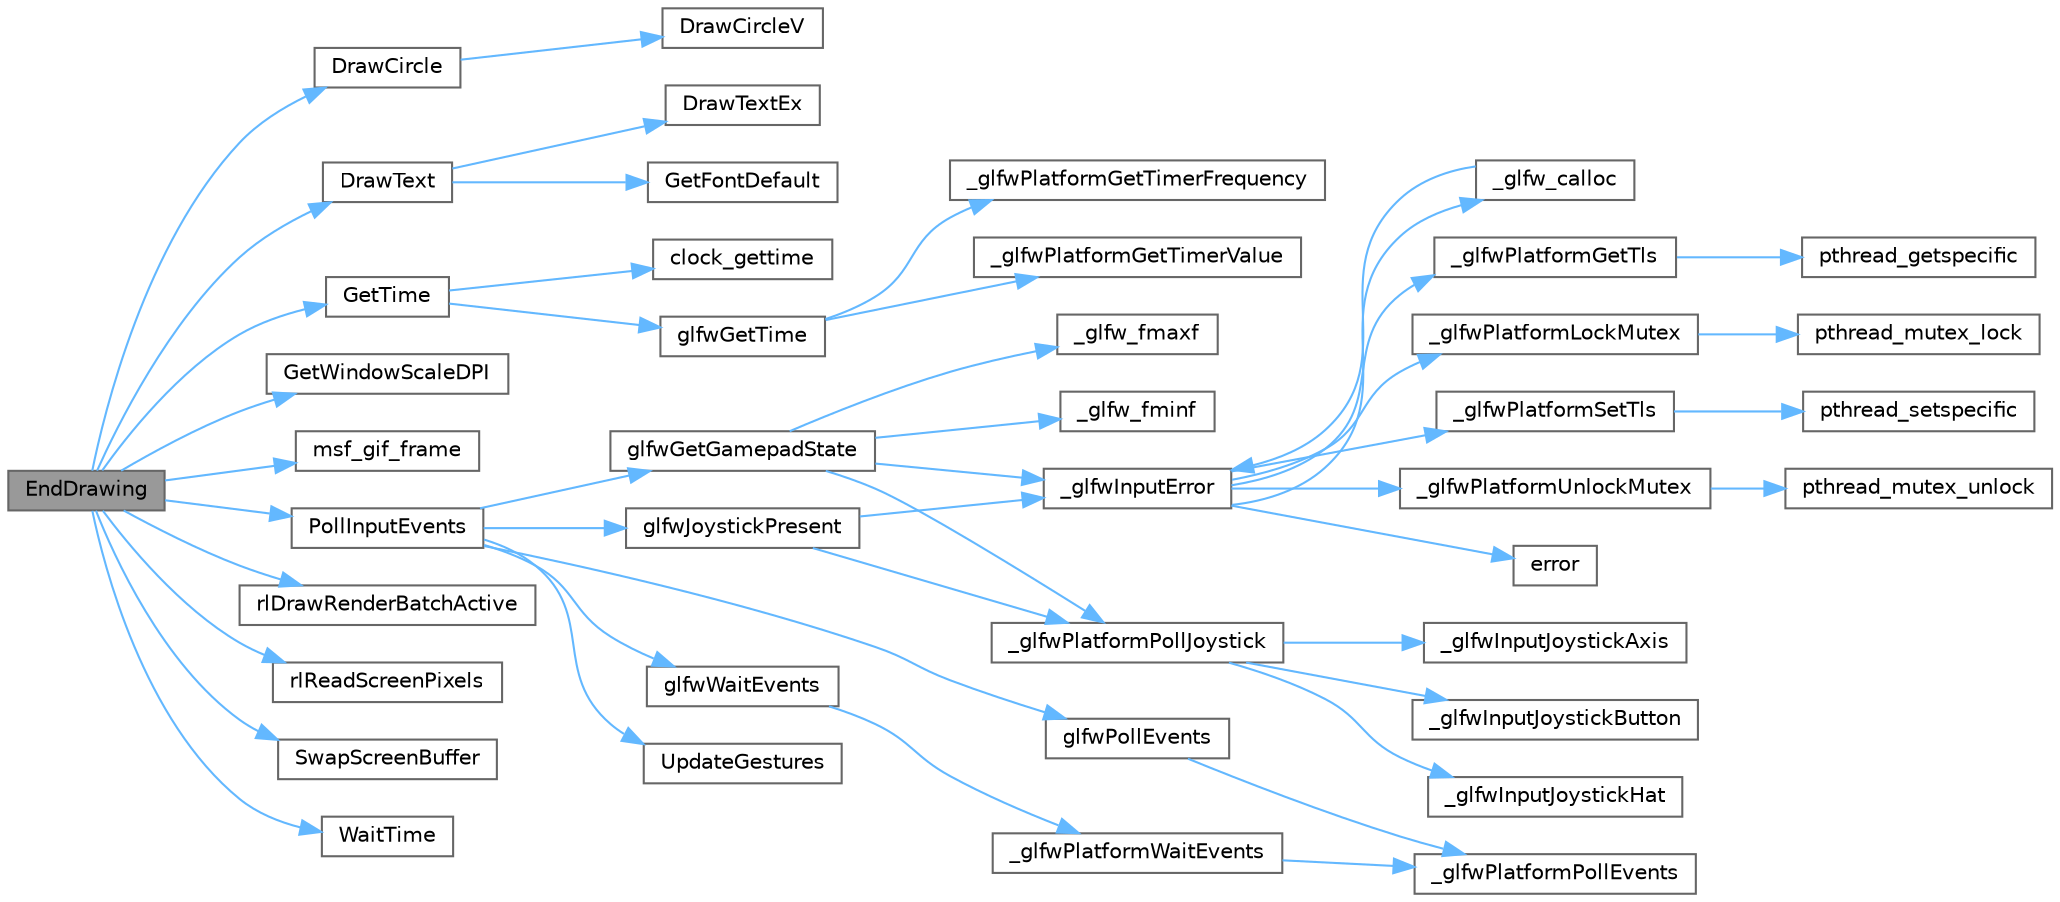 digraph "EndDrawing"
{
 // LATEX_PDF_SIZE
  bgcolor="transparent";
  edge [fontname=Helvetica,fontsize=10,labelfontname=Helvetica,labelfontsize=10];
  node [fontname=Helvetica,fontsize=10,shape=box,height=0.2,width=0.4];
  rankdir="LR";
  Node1 [id="Node000001",label="EndDrawing",height=0.2,width=0.4,color="gray40", fillcolor="grey60", style="filled", fontcolor="black",tooltip=" "];
  Node1 -> Node2 [id="edge91_Node000001_Node000002",color="steelblue1",style="solid",tooltip=" "];
  Node2 [id="Node000002",label="DrawCircle",height=0.2,width=0.4,color="grey40", fillcolor="white", style="filled",URL="$_old_2_classes_2lib_2rshapes_8c.html#af4dcd1820e832649a9154db404a794b7",tooltip=" "];
  Node2 -> Node3 [id="edge92_Node000002_Node000003",color="steelblue1",style="solid",tooltip=" "];
  Node3 [id="Node000003",label="DrawCircleV",height=0.2,width=0.4,color="grey40", fillcolor="white", style="filled",URL="$_classes_2lib_2raylib_2src_2shapes_8c.html#a4dae15c3b2813f03d2e61534f9c4507d",tooltip=" "];
  Node1 -> Node4 [id="edge93_Node000001_Node000004",color="steelblue1",style="solid",tooltip=" "];
  Node4 [id="Node000004",label="DrawText",height=0.2,width=0.4,color="grey40", fillcolor="white", style="filled",URL="$_old_2_classes_2lib_2rtext_8c.html#ab75e0f9fe436edf4a3aa5abed4df28ca",tooltip=" "];
  Node4 -> Node5 [id="edge94_Node000004_Node000005",color="steelblue1",style="solid",tooltip=" "];
  Node5 [id="Node000005",label="DrawTextEx",height=0.2,width=0.4,color="grey40", fillcolor="white", style="filled",URL="$_classes_2lib_2raylib_2src_2text_8c.html#afa48e7e0974c35abf9b50f04e62ed9e7",tooltip=" "];
  Node4 -> Node6 [id="edge95_Node000004_Node000006",color="steelblue1",style="solid",tooltip=" "];
  Node6 [id="Node000006",label="GetFontDefault",height=0.2,width=0.4,color="grey40", fillcolor="white", style="filled",URL="$_classes_2lib_2raylib_2src_2text_8c.html#ab0c27a81dd37c596295654a82e201137",tooltip=" "];
  Node1 -> Node7 [id="edge96_Node000001_Node000007",color="steelblue1",style="solid",tooltip=" "];
  Node7 [id="Node000007",label="GetTime",height=0.2,width=0.4,color="grey40", fillcolor="white", style="filled",URL="$_classes_2lib_2rcore_8c.html#a8897d458855e87c5b948dc2cbc7eb5e3",tooltip=" "];
  Node7 -> Node8 [id="edge97_Node000007_Node000008",color="steelblue1",style="solid",tooltip=" "];
  Node8 [id="Node000008",label="clock_gettime",height=0.2,width=0.4,color="grey40", fillcolor="white", style="filled",URL="$_classes_2lib_2pthread__time_8h.html#a907d36e3ac946c73f25cc3d4cbf44c7a",tooltip=" "];
  Node7 -> Node9 [id="edge98_Node000007_Node000009",color="steelblue1",style="solid",tooltip=" "];
  Node9 [id="Node000009",label="glfwGetTime",height=0.2,width=0.4,color="grey40", fillcolor="white", style="filled",URL="$group__input.html#ga03d4a1039b8662c71eeb40beea8cb622",tooltip="Returns the GLFW time."];
  Node9 -> Node10 [id="edge99_Node000009_Node000010",color="steelblue1",style="solid",tooltip=" "];
  Node10 [id="Node000010",label="_glfwPlatformGetTimerFrequency",height=0.2,width=0.4,color="grey40", fillcolor="white", style="filled",URL="$_classes_2lib_2external_2glfw_2src_2cocoa__time_8c.html#ab3fe69b1eec5554114fe774623a15137",tooltip=" "];
  Node9 -> Node11 [id="edge100_Node000009_Node000011",color="steelblue1",style="solid",tooltip=" "];
  Node11 [id="Node000011",label="_glfwPlatformGetTimerValue",height=0.2,width=0.4,color="grey40", fillcolor="white", style="filled",URL="$_classes_2lib_2external_2glfw_2src_2cocoa__time_8c.html#a5ee7e09b380d3afdd3c2738b726a2a6e",tooltip=" "];
  Node1 -> Node12 [id="edge101_Node000001_Node000012",color="steelblue1",style="solid",tooltip=" "];
  Node12 [id="Node000012",label="GetWindowScaleDPI",height=0.2,width=0.4,color="grey40", fillcolor="white", style="filled",URL="$_classes_2lib_2rcore_8c.html#a867f18e8b2f1a39ad7ec3dc5ff189271",tooltip=" "];
  Node1 -> Node13 [id="edge102_Node000001_Node000013",color="steelblue1",style="solid",tooltip=" "];
  Node13 [id="Node000013",label="msf_gif_frame",height=0.2,width=0.4,color="grey40", fillcolor="white", style="filled",URL="$_classes_2lib_2external_2msf__gif_8h.html#a2ae6cae42e2b5064f29759df597795c9",tooltip=" "];
  Node1 -> Node14 [id="edge103_Node000001_Node000014",color="steelblue1",style="solid",tooltip=" "];
  Node14 [id="Node000014",label="PollInputEvents",height=0.2,width=0.4,color="grey40", fillcolor="white", style="filled",URL="$_classes_2lib_2rcore_8c.html#a923bcfbbabc5d19b91ba9561ea76452f",tooltip=" "];
  Node14 -> Node15 [id="edge104_Node000014_Node000015",color="steelblue1",style="solid",tooltip=" "];
  Node15 [id="Node000015",label="glfwGetGamepadState",height=0.2,width=0.4,color="grey40", fillcolor="white", style="filled",URL="$group__input.html#ga6e138d3b0761546f5a12546f367501d6",tooltip="Retrieves the state of the specified joystick remapped as a gamepad."];
  Node15 -> Node16 [id="edge105_Node000015_Node000016",color="steelblue1",style="solid",tooltip=" "];
  Node16 [id="Node000016",label="_glfw_fmaxf",height=0.2,width=0.4,color="grey40", fillcolor="white", style="filled",URL="$_classes_2lib_2external_2glfw_2src_2init_8c.html#a159e9723ec02405ea951cea91b1cff30",tooltip=" "];
  Node15 -> Node17 [id="edge106_Node000015_Node000017",color="steelblue1",style="solid",tooltip=" "];
  Node17 [id="Node000017",label="_glfw_fminf",height=0.2,width=0.4,color="grey40", fillcolor="white", style="filled",URL="$_classes_2lib_2external_2glfw_2src_2init_8c.html#af27e3c452fbb2a7133339f77b72fcf37",tooltip=" "];
  Node15 -> Node18 [id="edge107_Node000015_Node000018",color="steelblue1",style="solid",tooltip=" "];
  Node18 [id="Node000018",label="_glfwInputError",height=0.2,width=0.4,color="grey40", fillcolor="white", style="filled",URL="$_classes_2lib_2external_2glfw_2src_2init_8c.html#a3287b282ec57a4a89127ae51f49f10f5",tooltip=" "];
  Node18 -> Node19 [id="edge108_Node000018_Node000019",color="steelblue1",style="solid",tooltip=" "];
  Node19 [id="Node000019",label="_glfw_calloc",height=0.2,width=0.4,color="grey40", fillcolor="white", style="filled",URL="$_classes_2lib_2external_2glfw_2src_2init_8c.html#a88a6e01ef5c1245a6d2a5e62b02e5678",tooltip=" "];
  Node19 -> Node18 [id="edge109_Node000019_Node000018",color="steelblue1",style="solid",tooltip=" "];
  Node18 -> Node20 [id="edge110_Node000018_Node000020",color="steelblue1",style="solid",tooltip=" "];
  Node20 [id="Node000020",label="_glfwPlatformGetTls",height=0.2,width=0.4,color="grey40", fillcolor="white", style="filled",URL="$_old_2_classes_2lib_2raylib_2src_2external_2glfw_2src_2win32__thread_8c.html#a7d2f6e8ecd2e06f2e86d9446d642bd00",tooltip=" "];
  Node20 -> Node21 [id="edge111_Node000020_Node000021",color="steelblue1",style="solid",tooltip=" "];
  Node21 [id="Node000021",label="pthread_getspecific",height=0.2,width=0.4,color="grey40", fillcolor="white", style="filled",URL="$_classes_2lib_2pthread_8h.html#a118837985ccd3a829c518928ec32c1ac",tooltip=" "];
  Node18 -> Node22 [id="edge112_Node000018_Node000022",color="steelblue1",style="solid",tooltip=" "];
  Node22 [id="Node000022",label="_glfwPlatformLockMutex",height=0.2,width=0.4,color="grey40", fillcolor="white", style="filled",URL="$_old_2_classes_2lib_2raylib_2src_2external_2glfw_2src_2win32__thread_8c.html#a2677e4d211fbe9b2dc96d16e91c98930",tooltip=" "];
  Node22 -> Node23 [id="edge113_Node000022_Node000023",color="steelblue1",style="solid",tooltip=" "];
  Node23 [id="Node000023",label="pthread_mutex_lock",height=0.2,width=0.4,color="grey40", fillcolor="white", style="filled",URL="$_classes_2lib_2pthread_8h.html#a4ca880f3d1afbb33cea07c60934cc49a",tooltip=" "];
  Node18 -> Node24 [id="edge114_Node000018_Node000024",color="steelblue1",style="solid",tooltip=" "];
  Node24 [id="Node000024",label="_glfwPlatformSetTls",height=0.2,width=0.4,color="grey40", fillcolor="white", style="filled",URL="$_old_2_classes_2lib_2raylib_2src_2external_2glfw_2src_2win32__thread_8c.html#a302f48b6d4dba6b3579449d8a43cfae7",tooltip=" "];
  Node24 -> Node25 [id="edge115_Node000024_Node000025",color="steelblue1",style="solid",tooltip=" "];
  Node25 [id="Node000025",label="pthread_setspecific",height=0.2,width=0.4,color="grey40", fillcolor="white", style="filled",URL="$_classes_2lib_2pthread_8h.html#a828266e605ec695f7a5b3096b486e70e",tooltip=" "];
  Node18 -> Node26 [id="edge116_Node000018_Node000026",color="steelblue1",style="solid",tooltip=" "];
  Node26 [id="Node000026",label="_glfwPlatformUnlockMutex",height=0.2,width=0.4,color="grey40", fillcolor="white", style="filled",URL="$_old_2_classes_2lib_2raylib_2src_2external_2glfw_2src_2win32__thread_8c.html#a8b7744446237b1c292ba8a0b9d5e7f90",tooltip=" "];
  Node26 -> Node27 [id="edge117_Node000026_Node000027",color="steelblue1",style="solid",tooltip=" "];
  Node27 [id="Node000027",label="pthread_mutex_unlock",height=0.2,width=0.4,color="grey40", fillcolor="white", style="filled",URL="$_classes_2lib_2pthread_8h.html#a7e057138b5fb17da713695ebb25732e1",tooltip=" "];
  Node18 -> Node28 [id="edge118_Node000018_Node000028",color="steelblue1",style="solid",tooltip=" "];
  Node28 [id="Node000028",label="error",height=0.2,width=0.4,color="grey40", fillcolor="white", style="filled",URL="$_classes_2lib_2glm_2test_2core_2core__func__integer__bit__count_8cpp.html#ab34dedbf30a51859090cbab92fa60edb",tooltip=" "];
  Node15 -> Node29 [id="edge119_Node000015_Node000029",color="steelblue1",style="solid",tooltip=" "];
  Node29 [id="Node000029",label="_glfwPlatformPollJoystick",height=0.2,width=0.4,color="grey40", fillcolor="white", style="filled",URL="$_classes_2lib_2raylib_2src_2external_2glfw_2src_2cocoa__joystick_8m.html#a07c7e99222e703fbd67b2c6045d6440f",tooltip=" "];
  Node29 -> Node30 [id="edge120_Node000029_Node000030",color="steelblue1",style="solid",tooltip=" "];
  Node30 [id="Node000030",label="_glfwInputJoystickAxis",height=0.2,width=0.4,color="grey40", fillcolor="white", style="filled",URL="$_classes_2lib_2external_2glfw_2src_2input_8c.html#ab91e3f3a89daff3809c3817a57a4f523",tooltip=" "];
  Node29 -> Node31 [id="edge121_Node000029_Node000031",color="steelblue1",style="solid",tooltip=" "];
  Node31 [id="Node000031",label="_glfwInputJoystickButton",height=0.2,width=0.4,color="grey40", fillcolor="white", style="filled",URL="$_classes_2lib_2external_2glfw_2src_2input_8c.html#af1048006805591e17cc431c016f539f5",tooltip=" "];
  Node29 -> Node32 [id="edge122_Node000029_Node000032",color="steelblue1",style="solid",tooltip=" "];
  Node32 [id="Node000032",label="_glfwInputJoystickHat",height=0.2,width=0.4,color="grey40", fillcolor="white", style="filled",URL="$_classes_2lib_2external_2glfw_2src_2input_8c.html#aca3d4e257b8212cf2a713f9a1069ff08",tooltip=" "];
  Node14 -> Node33 [id="edge123_Node000014_Node000033",color="steelblue1",style="solid",tooltip=" "];
  Node33 [id="Node000033",label="glfwJoystickPresent",height=0.2,width=0.4,color="grey40", fillcolor="white", style="filled",URL="$group__input.html#gacb1b7dfd79df673d48814c06fc436eff",tooltip="Returns whether the specified joystick is present."];
  Node33 -> Node18 [id="edge124_Node000033_Node000018",color="steelblue1",style="solid",tooltip=" "];
  Node33 -> Node29 [id="edge125_Node000033_Node000029",color="steelblue1",style="solid",tooltip=" "];
  Node14 -> Node34 [id="edge126_Node000014_Node000034",color="steelblue1",style="solid",tooltip=" "];
  Node34 [id="Node000034",label="glfwPollEvents",height=0.2,width=0.4,color="grey40", fillcolor="white", style="filled",URL="$group__window.html#ga872d16e4c77f58c0436f356255920cfc",tooltip="Processes all pending events."];
  Node34 -> Node35 [id="edge127_Node000034_Node000035",color="steelblue1",style="solid",tooltip=" "];
  Node35 [id="Node000035",label="_glfwPlatformPollEvents",height=0.2,width=0.4,color="grey40", fillcolor="white", style="filled",URL="$_classes_2lib_2raylib_2src_2external_2glfw_2src_2cocoa__window_8m.html#a3b129633a113e1d2bc159af038629dda",tooltip=" "];
  Node14 -> Node36 [id="edge128_Node000014_Node000036",color="steelblue1",style="solid",tooltip=" "];
  Node36 [id="Node000036",label="glfwWaitEvents",height=0.2,width=0.4,color="grey40", fillcolor="white", style="filled",URL="$group__window.html#ga6e042d05823c11e11c7339b81a237738",tooltip="Waits until events are queued and processes them."];
  Node36 -> Node37 [id="edge129_Node000036_Node000037",color="steelblue1",style="solid",tooltip=" "];
  Node37 [id="Node000037",label="_glfwPlatformWaitEvents",height=0.2,width=0.4,color="grey40", fillcolor="white", style="filled",URL="$_classes_2lib_2raylib_2src_2external_2glfw_2src_2cocoa__window_8m.html#a2d4fd289ab03927d5856d8eb69977b9a",tooltip=" "];
  Node37 -> Node35 [id="edge130_Node000037_Node000035",color="steelblue1",style="solid",tooltip=" "];
  Node14 -> Node38 [id="edge131_Node000014_Node000038",color="steelblue1",style="solid",tooltip=" "];
  Node38 [id="Node000038",label="UpdateGestures",height=0.2,width=0.4,color="grey40", fillcolor="white", style="filled",URL="$_classes_2lib_2raylib_2src_2gestures_8h.html#a628850a03d5f85e55c0f067788badc24",tooltip=" "];
  Node1 -> Node39 [id="edge132_Node000001_Node000039",color="steelblue1",style="solid",tooltip=" "];
  Node39 [id="Node000039",label="rlDrawRenderBatchActive",height=0.2,width=0.4,color="grey40", fillcolor="white", style="filled",URL="$_classes_2lib_2rlgl_8h.html#aad74e9f8602d1da4538b2ee54ecd59d7",tooltip=" "];
  Node1 -> Node40 [id="edge133_Node000001_Node000040",color="steelblue1",style="solid",tooltip=" "];
  Node40 [id="Node000040",label="rlReadScreenPixels",height=0.2,width=0.4,color="grey40", fillcolor="white", style="filled",URL="$_classes_2lib_2raylib_2src_2rlgl_8h.html#a5af80a93013cbef8bcc34433ac7af606",tooltip=" "];
  Node1 -> Node41 [id="edge134_Node000001_Node000041",color="steelblue1",style="solid",tooltip=" "];
  Node41 [id="Node000041",label="SwapScreenBuffer",height=0.2,width=0.4,color="grey40", fillcolor="white", style="filled",URL="$_classes_2lib_2rcore_8c.html#a50bf6aa53eafcbbdfe69bdc1da83a40f",tooltip=" "];
  Node1 -> Node42 [id="edge135_Node000001_Node000042",color="steelblue1",style="solid",tooltip=" "];
  Node42 [id="Node000042",label="WaitTime",height=0.2,width=0.4,color="grey40", fillcolor="white", style="filled",URL="$_classes_2lib_2rcore_8c.html#a2df0e80d149b2aabe1b226b099797b4b",tooltip=" "];
}
